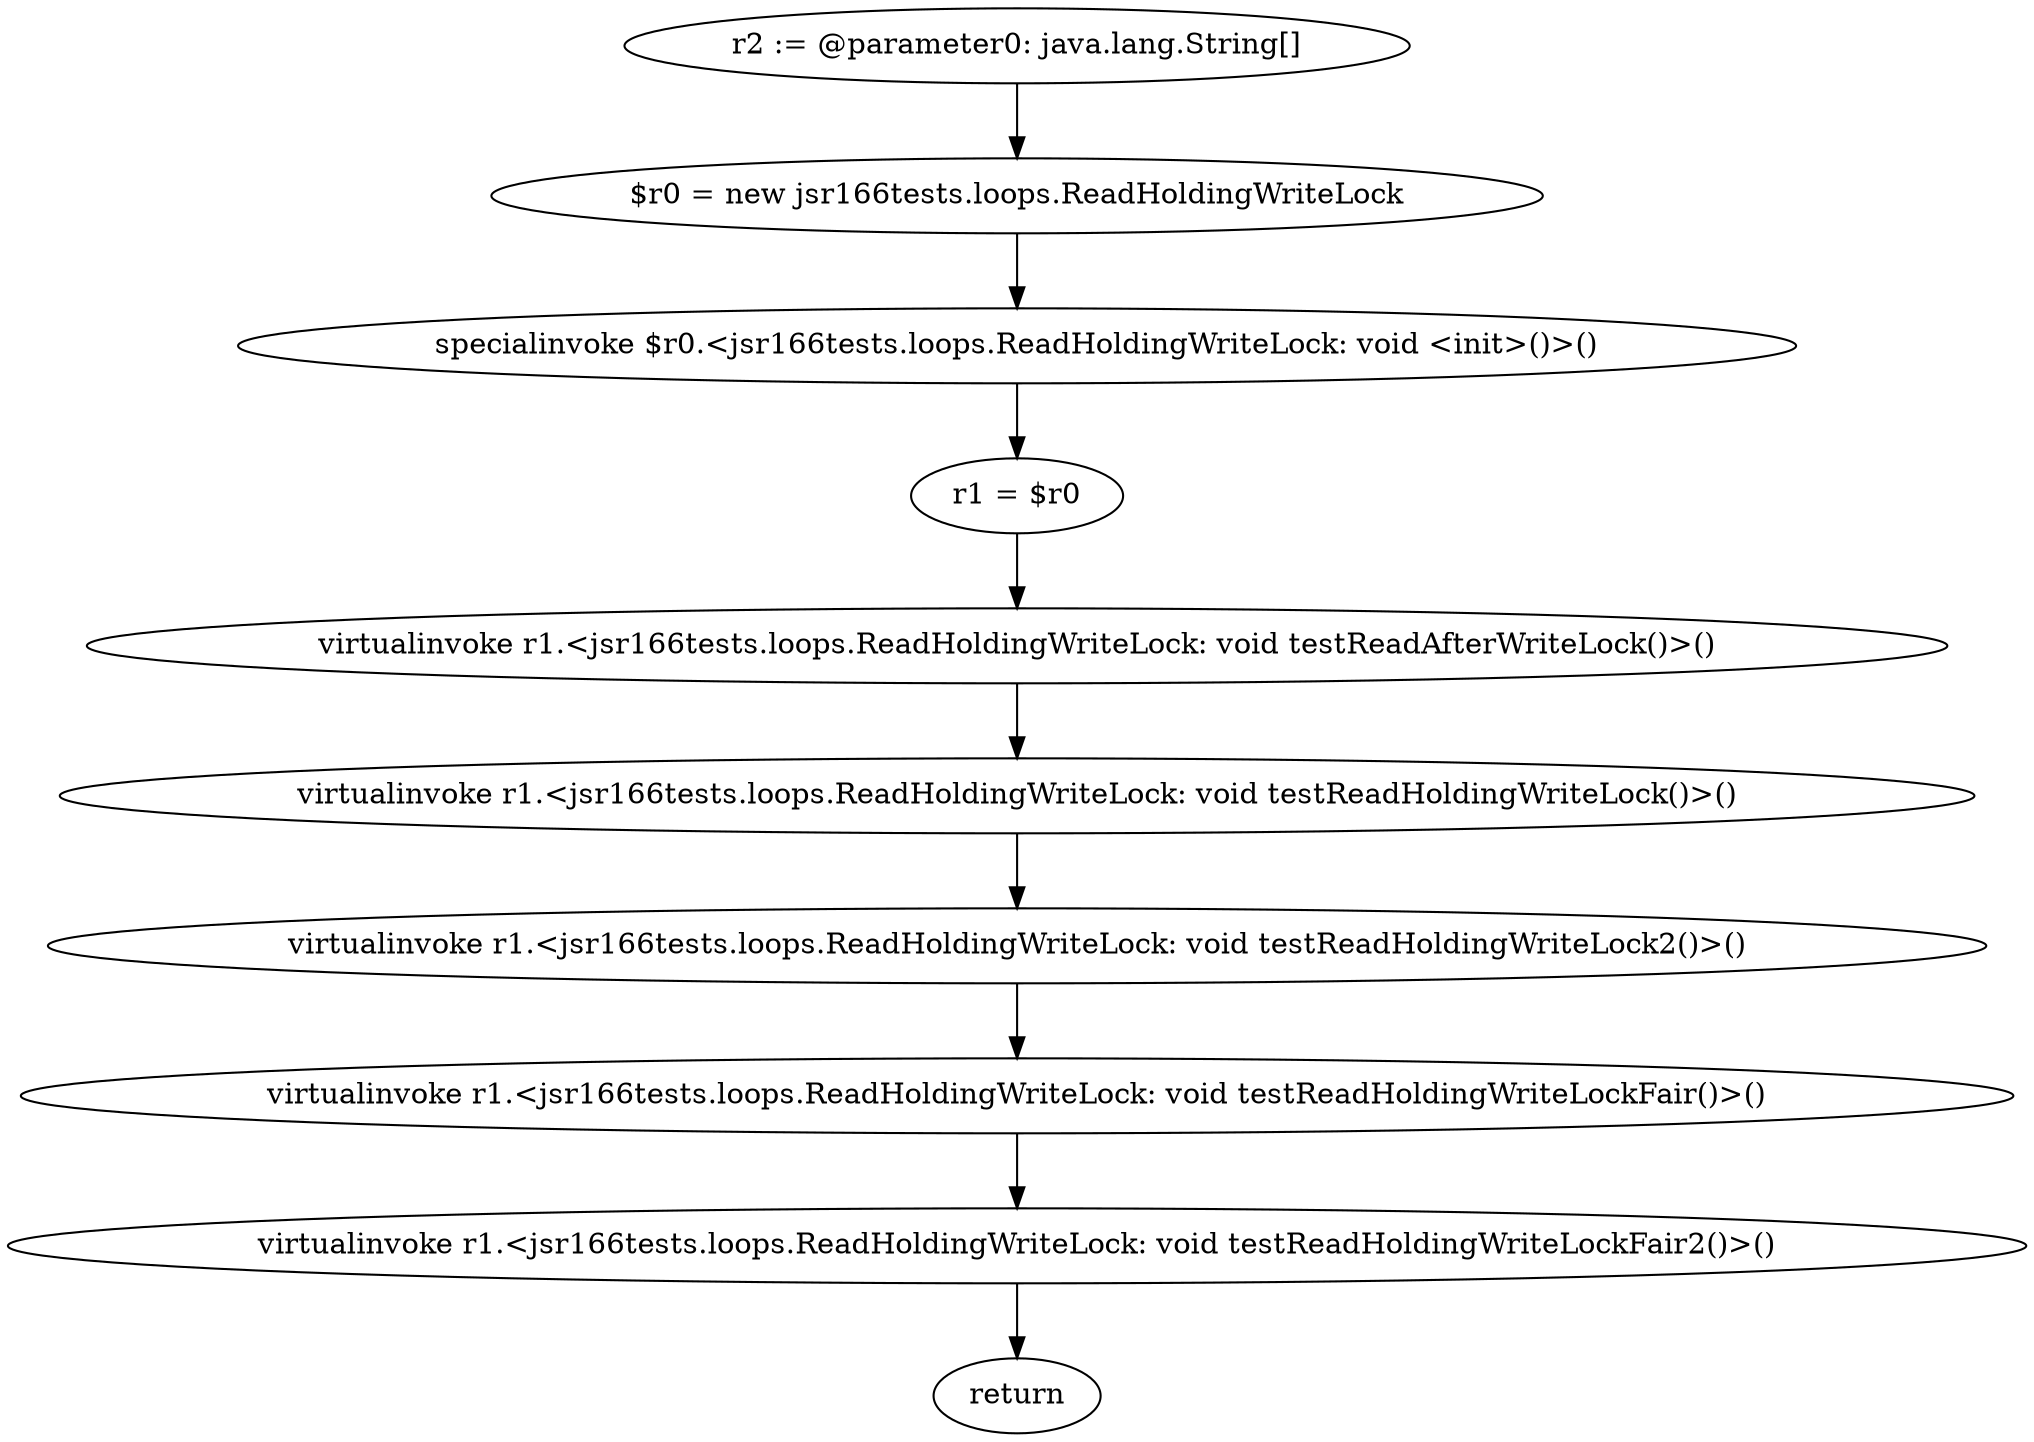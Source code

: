 digraph "unitGraph" {
    "r2 := @parameter0: java.lang.String[]"
    "$r0 = new jsr166tests.loops.ReadHoldingWriteLock"
    "specialinvoke $r0.<jsr166tests.loops.ReadHoldingWriteLock: void <init>()>()"
    "r1 = $r0"
    "virtualinvoke r1.<jsr166tests.loops.ReadHoldingWriteLock: void testReadAfterWriteLock()>()"
    "virtualinvoke r1.<jsr166tests.loops.ReadHoldingWriteLock: void testReadHoldingWriteLock()>()"
    "virtualinvoke r1.<jsr166tests.loops.ReadHoldingWriteLock: void testReadHoldingWriteLock2()>()"
    "virtualinvoke r1.<jsr166tests.loops.ReadHoldingWriteLock: void testReadHoldingWriteLockFair()>()"
    "virtualinvoke r1.<jsr166tests.loops.ReadHoldingWriteLock: void testReadHoldingWriteLockFair2()>()"
    "return"
    "r2 := @parameter0: java.lang.String[]"->"$r0 = new jsr166tests.loops.ReadHoldingWriteLock";
    "$r0 = new jsr166tests.loops.ReadHoldingWriteLock"->"specialinvoke $r0.<jsr166tests.loops.ReadHoldingWriteLock: void <init>()>()";
    "specialinvoke $r0.<jsr166tests.loops.ReadHoldingWriteLock: void <init>()>()"->"r1 = $r0";
    "r1 = $r0"->"virtualinvoke r1.<jsr166tests.loops.ReadHoldingWriteLock: void testReadAfterWriteLock()>()";
    "virtualinvoke r1.<jsr166tests.loops.ReadHoldingWriteLock: void testReadAfterWriteLock()>()"->"virtualinvoke r1.<jsr166tests.loops.ReadHoldingWriteLock: void testReadHoldingWriteLock()>()";
    "virtualinvoke r1.<jsr166tests.loops.ReadHoldingWriteLock: void testReadHoldingWriteLock()>()"->"virtualinvoke r1.<jsr166tests.loops.ReadHoldingWriteLock: void testReadHoldingWriteLock2()>()";
    "virtualinvoke r1.<jsr166tests.loops.ReadHoldingWriteLock: void testReadHoldingWriteLock2()>()"->"virtualinvoke r1.<jsr166tests.loops.ReadHoldingWriteLock: void testReadHoldingWriteLockFair()>()";
    "virtualinvoke r1.<jsr166tests.loops.ReadHoldingWriteLock: void testReadHoldingWriteLockFair()>()"->"virtualinvoke r1.<jsr166tests.loops.ReadHoldingWriteLock: void testReadHoldingWriteLockFair2()>()";
    "virtualinvoke r1.<jsr166tests.loops.ReadHoldingWriteLock: void testReadHoldingWriteLockFair2()>()"->"return";
}
